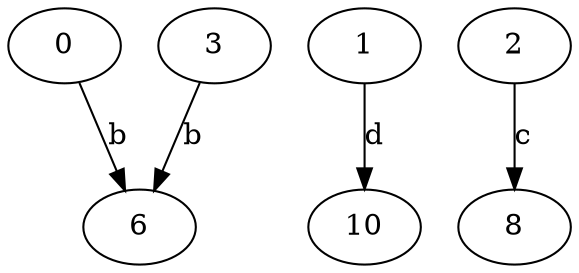 strict digraph  {
0;
1;
2;
3;
6;
8;
10;
0 -> 6  [label=b];
1 -> 10  [label=d];
2 -> 8  [label=c];
3 -> 6  [label=b];
}
